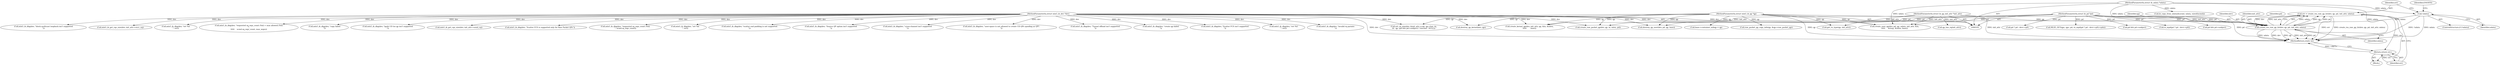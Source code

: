 digraph "0_linux_0625b4ba1a5d4703c7fb01c497bd6c156908af00@API" {
"1000187" [label="(Call,err = create_rss_raw_qp_tir(dev, qp, pd, init_attr, udata))"];
"1000189" [label="(Call,create_rss_raw_qp_tir(dev, qp, pd, init_attr, udata))"];
"1000106" [label="(MethodParameterIn,struct mlx5_ib_dev *dev)"];
"1000110" [label="(MethodParameterIn,struct mlx5_ib_qp *qp)"];
"1000107" [label="(MethodParameterIn,struct ib_pd *pd)"];
"1000108" [label="(MethodParameterIn,struct ib_qp_init_attr *init_attr)"];
"1000182" [label="(Call,!udata)"];
"1000109" [label="(MethodParameterIn,struct ib_udata *udata)"];
"1000195" [label="(Return,return err;)"];
"1000108" [label="(MethodParameterIn,struct ib_qp_init_attr *init_attr)"];
"1000210" [label="(Call,mlx5_ib_dbg(dev, \"block multicast loopback isn't supported\n\"))"];
"1000402" [label="(Call,ib_copy_from_udata(&ucmd, udata, sizeof(ucmd)))"];
"1000867" [label="(Call,mlx5_ib_get_cqe_size(dev, init_attr->recv_cq))"];
"1000600" [label="(Call,mlx5_ib_dbg(dev, \"err %d\n\", err))"];
"1000662" [label="(Call,mlx5_ib_dbg(dev, \"requested sq_wqe_count (%d) > max allowed (%d)\n\",\n\t\t\t\t\t    ucmd.sq_wqe_count, max_wqes))"];
"1000181" [label="(ControlStructure,if (!udata))"];
"1000107" [label="(MethodParameterIn,struct ib_pd *pd)"];
"1000191" [label="(Identifier,qp)"];
"1000409" [label="(Call,mlx5_ib_dbg(dev, \"copy failed\n\"))"];
"1000574" [label="(Call,qp_has_rq(init_attr))"];
"1000589" [label="(Call,pd && pd->uobject)"];
"1000297" [label="(Call,mlx5_ib_dbg(dev, \"ipoib UD lso qp isn't supported\n\"))"];
"1000188" [label="(Identifier,err)"];
"1000183" [label="(Identifier,udata)"];
"1000874" [label="(Call,mlx5_ib_get_cqe_size(dev, init_attr->send_cq))"];
"1000180" [label="(Block,)"];
"1000186" [label="(Identifier,ENOSYS)"];
"1000110" [label="(MethodParameterIn,struct mlx5_ib_qp *qp)"];
"1000190" [label="(Identifier,dev)"];
"1000317" [label="(Call,mlx5_ib_dbg(dev, \"Scatter FCS is supported only for Raw Packet QPs\"))"];
"1000187" [label="(Call,err = create_rss_raw_qp_tir(dev, qp, pd, init_attr, udata))"];
"1000948" [label="(Call,get_rx_type(qp, init_attr))"];
"1000106" [label="(MethodParameterIn,struct mlx5_ib_dev *dev)"];
"1000622" [label="(Call,mlx5_ib_dbg(dev, \"requested sq_wqe_count (%d)\n\", ucmd.sq_wqe_count))"];
"1000710" [label="(Call,create_kernel_qp(dev, init_attr, qp, &in, &inlen,\n\t\t\t\t\t       base))"];
"1000702" [label="(Call,mlx5_ib_dbg(dev, \"err %d\n\", err))"];
"1001295" [label="(Call,create_raw_packet_qp(dev, qp, in, inlen, pd))"];
"1001223" [label="(Call,mlx5_ib_dbg(dev, \"scatter end padding is not supported\n\"))"];
"1001324" [label="(Call,base->container_mibqp = qp)"];
"1000786" [label="(Call,to_mpd(pd ? pd : devr->p0))"];
"1000687" [label="(Call,create_user_qp(dev, pd, qp, udata, init_attr, &in,\n\t\t\t\t\t     &resp, &inlen, base))"];
"1001287" [label="(Call,raw_packet_qp_copy_info(qp, &qp->raw_packet_qp))"];
"1000109" [label="(MethodParameterIn,struct ib_udata *udata)"];
"1000193" [label="(Identifier,init_attr)"];
"1000395" [label="(Call,pd && pd->uobject)"];
"1000787" [label="(Call,pd ? pd : devr->p0)"];
"1000515" [label="(Call,mlx5_ib_dbg(dev, \"Source QP option isn't supported\n\"))"];
"1000578" [label="(Call,set_rq_size(dev, &init_attr->cap, qp->has_rq,\n\t\t\t  qp, (pd && pd->uobject) ? &ucmd : NULL))"];
"1000240" [label="(Call,mlx5_ib_dbg(dev, \"cross-channel isn't supported\n\"))"];
"1000196" [label="(Identifier,err)"];
"1001428" [label="(MethodReturn,static int)"];
"1000192" [label="(Identifier,pd)"];
"1000679" [label="(Call,mlx5_ib_dbg(dev, \"user-space is not allowed to create UD QPs spoofing as QP1\n\"))"];
"1001408" [label="(Call,destroy_qp_user(dev, pd, qp, base))"];
"1000475" [label="(Call,mlx5_ib_dbg(dev, \"Tunnel offload isn't supported\n\"))"];
"1001318" [label="(Call,mlx5_ib_dbg(dev, \"create qp failed\n\"))"];
"1000195" [label="(Return,return err;)"];
"1000338" [label="(Call,mlx5_ib_dbg(dev, \"Scatter FCS isn't supported\n\"))"];
"1000189" [label="(Call,create_rss_raw_qp_tir(dev, qp, pd, init_attr, udata))"];
"1000721" [label="(Call,mlx5_ib_dbg(dev, \"err %d\n\", err))"];
"1000194" [label="(Identifier,udata)"];
"1000781" [label="(Call,MLX5_SET(qpc, qpc, pd, to_mpd(pd ? pd : devr->p0)->pdn))"];
"1000649" [label="(Call,mlx5_ib_dbg(dev, \"invalid rq params\n\"))"];
"1001420" [label="(Call,destroy_qp_kernel(dev, qp))"];
"1000182" [label="(Call,!udata)"];
"1000187" -> "1000180"  [label="AST: "];
"1000187" -> "1000189"  [label="CFG: "];
"1000188" -> "1000187"  [label="AST: "];
"1000189" -> "1000187"  [label="AST: "];
"1000196" -> "1000187"  [label="CFG: "];
"1000187" -> "1001428"  [label="DDG: err"];
"1000187" -> "1001428"  [label="DDG: create_rss_raw_qp_tir(dev, qp, pd, init_attr, udata)"];
"1000189" -> "1000187"  [label="DDG: udata"];
"1000189" -> "1000187"  [label="DDG: qp"];
"1000189" -> "1000187"  [label="DDG: pd"];
"1000189" -> "1000187"  [label="DDG: dev"];
"1000189" -> "1000187"  [label="DDG: init_attr"];
"1000187" -> "1000195"  [label="DDG: err"];
"1000189" -> "1000194"  [label="CFG: "];
"1000190" -> "1000189"  [label="AST: "];
"1000191" -> "1000189"  [label="AST: "];
"1000192" -> "1000189"  [label="AST: "];
"1000193" -> "1000189"  [label="AST: "];
"1000194" -> "1000189"  [label="AST: "];
"1000189" -> "1001428"  [label="DDG: udata"];
"1000189" -> "1001428"  [label="DDG: dev"];
"1000189" -> "1001428"  [label="DDG: qp"];
"1000189" -> "1001428"  [label="DDG: init_attr"];
"1000189" -> "1001428"  [label="DDG: pd"];
"1000106" -> "1000189"  [label="DDG: dev"];
"1000110" -> "1000189"  [label="DDG: qp"];
"1000107" -> "1000189"  [label="DDG: pd"];
"1000108" -> "1000189"  [label="DDG: init_attr"];
"1000182" -> "1000189"  [label="DDG: udata"];
"1000109" -> "1000189"  [label="DDG: udata"];
"1000106" -> "1000105"  [label="AST: "];
"1000106" -> "1001428"  [label="DDG: dev"];
"1000106" -> "1000210"  [label="DDG: dev"];
"1000106" -> "1000240"  [label="DDG: dev"];
"1000106" -> "1000297"  [label="DDG: dev"];
"1000106" -> "1000317"  [label="DDG: dev"];
"1000106" -> "1000338"  [label="DDG: dev"];
"1000106" -> "1000409"  [label="DDG: dev"];
"1000106" -> "1000475"  [label="DDG: dev"];
"1000106" -> "1000515"  [label="DDG: dev"];
"1000106" -> "1000578"  [label="DDG: dev"];
"1000106" -> "1000600"  [label="DDG: dev"];
"1000106" -> "1000622"  [label="DDG: dev"];
"1000106" -> "1000649"  [label="DDG: dev"];
"1000106" -> "1000662"  [label="DDG: dev"];
"1000106" -> "1000679"  [label="DDG: dev"];
"1000106" -> "1000687"  [label="DDG: dev"];
"1000106" -> "1000702"  [label="DDG: dev"];
"1000106" -> "1000710"  [label="DDG: dev"];
"1000106" -> "1000721"  [label="DDG: dev"];
"1000106" -> "1000867"  [label="DDG: dev"];
"1000106" -> "1000874"  [label="DDG: dev"];
"1000106" -> "1001223"  [label="DDG: dev"];
"1000106" -> "1001295"  [label="DDG: dev"];
"1000106" -> "1001318"  [label="DDG: dev"];
"1000106" -> "1001408"  [label="DDG: dev"];
"1000106" -> "1001420"  [label="DDG: dev"];
"1000110" -> "1000105"  [label="AST: "];
"1000110" -> "1001428"  [label="DDG: qp"];
"1000110" -> "1000578"  [label="DDG: qp"];
"1000110" -> "1000687"  [label="DDG: qp"];
"1000110" -> "1000710"  [label="DDG: qp"];
"1000110" -> "1000948"  [label="DDG: qp"];
"1000110" -> "1001287"  [label="DDG: qp"];
"1000110" -> "1001295"  [label="DDG: qp"];
"1000110" -> "1001324"  [label="DDG: qp"];
"1000110" -> "1001408"  [label="DDG: qp"];
"1000110" -> "1001420"  [label="DDG: qp"];
"1000107" -> "1000105"  [label="AST: "];
"1000107" -> "1001428"  [label="DDG: pd"];
"1000107" -> "1000395"  [label="DDG: pd"];
"1000107" -> "1000589"  [label="DDG: pd"];
"1000107" -> "1000687"  [label="DDG: pd"];
"1000107" -> "1000781"  [label="DDG: pd"];
"1000107" -> "1000786"  [label="DDG: pd"];
"1000107" -> "1000787"  [label="DDG: pd"];
"1000107" -> "1001295"  [label="DDG: pd"];
"1000107" -> "1001408"  [label="DDG: pd"];
"1000108" -> "1000105"  [label="AST: "];
"1000108" -> "1001428"  [label="DDG: init_attr"];
"1000108" -> "1000574"  [label="DDG: init_attr"];
"1000108" -> "1000687"  [label="DDG: init_attr"];
"1000108" -> "1000710"  [label="DDG: init_attr"];
"1000108" -> "1000948"  [label="DDG: init_attr"];
"1000182" -> "1000181"  [label="AST: "];
"1000182" -> "1000183"  [label="CFG: "];
"1000183" -> "1000182"  [label="AST: "];
"1000186" -> "1000182"  [label="CFG: "];
"1000188" -> "1000182"  [label="CFG: "];
"1000182" -> "1001428"  [label="DDG: !udata"];
"1000182" -> "1001428"  [label="DDG: udata"];
"1000109" -> "1000182"  [label="DDG: udata"];
"1000109" -> "1000105"  [label="AST: "];
"1000109" -> "1001428"  [label="DDG: udata"];
"1000109" -> "1000402"  [label="DDG: udata"];
"1000109" -> "1000687"  [label="DDG: udata"];
"1000195" -> "1000180"  [label="AST: "];
"1000195" -> "1000196"  [label="CFG: "];
"1000196" -> "1000195"  [label="AST: "];
"1001428" -> "1000195"  [label="CFG: "];
"1000195" -> "1001428"  [label="DDG: <RET>"];
"1000196" -> "1000195"  [label="DDG: err"];
}
